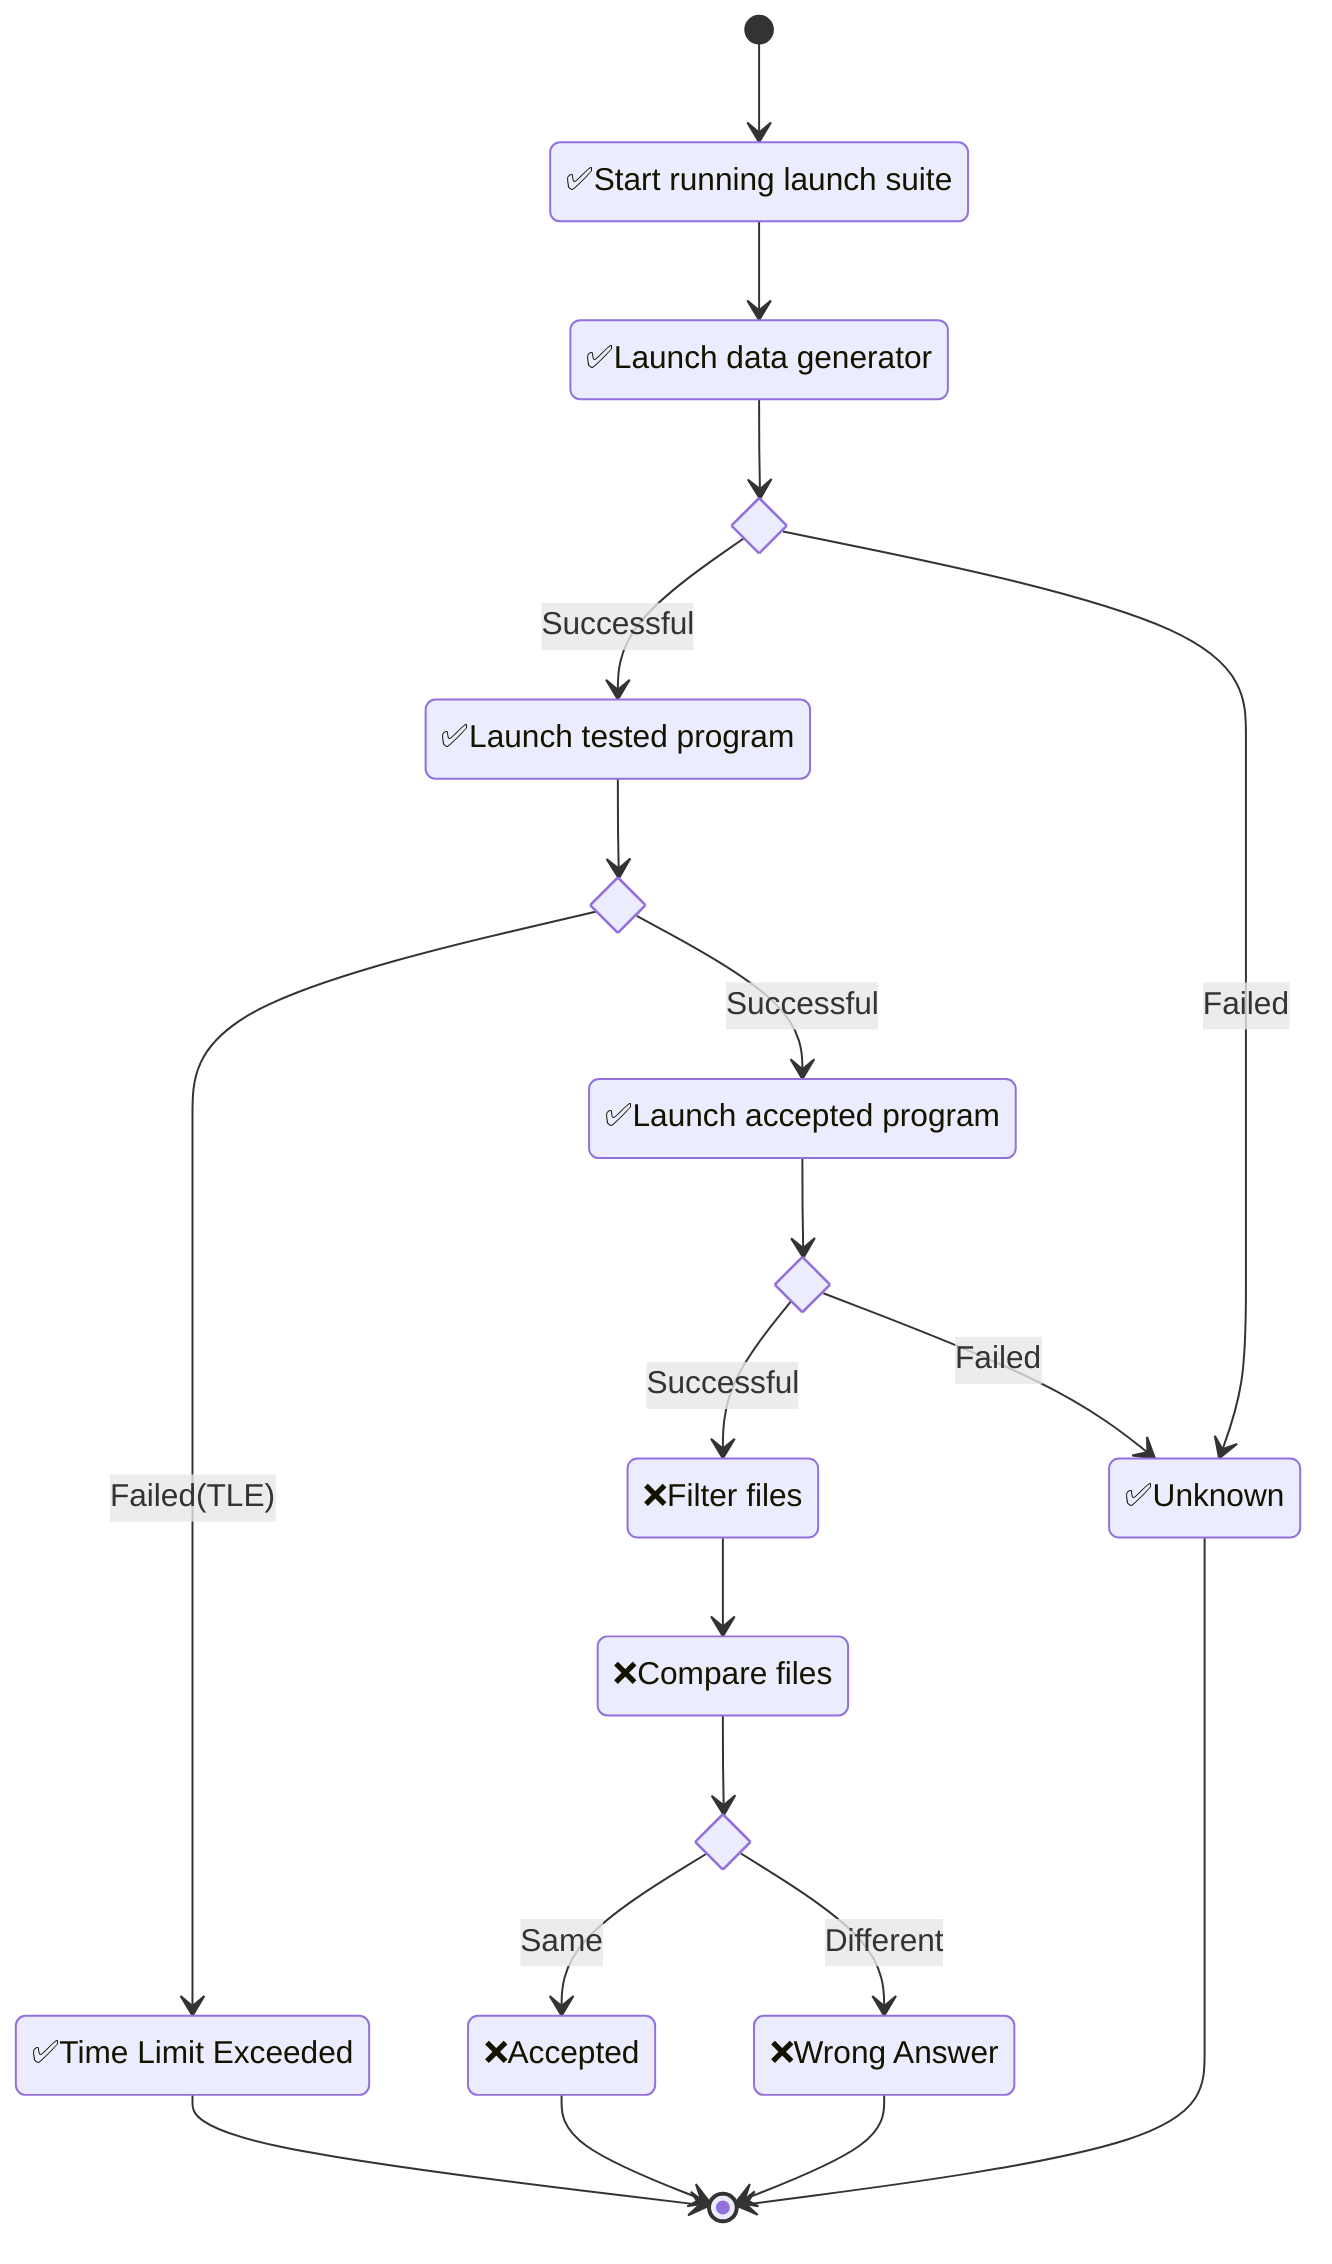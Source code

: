 stateDiagram-v2
    StartRunning : ✅Start running launch suite
    LaunchDG : ✅Launch data generator
    state c_launch_dg <<choice>>
    LaunchTP : ✅Launch tested program
    state c_launch_tp <<choice>>
    LaunchAC : ✅Launch accepted program
    state c_launch_ac <<choice>>
    FilterFiles : ❌Filter files
    CompareFiles : ❌Compare files
    state c_compare_files <<choice>>
    AC : ❌Accepted
    WA : ❌Wrong Answer
    TLE : ✅Time Limit Exceeded
    UK : ✅Unknown

    [*] --> StartRunning
    StartRunning --> LaunchDG
    LaunchDG --> c_launch_dg
    c_launch_dg --> LaunchTP : Successful
    c_launch_dg --> UK : Failed
    LaunchTP --> c_launch_tp
    c_launch_tp --> TLE : Failed(TLE)
    c_launch_tp --> LaunchAC : Successful
    LaunchAC --> c_launch_ac
    c_launch_ac --> FilterFiles : Successful
    c_launch_ac --> UK : Failed
    FilterFiles --> CompareFiles
    CompareFiles --> c_compare_files
    c_compare_files --> AC : Same
    c_compare_files --> WA : Different
    AC --> [*]
    WA --> [*]
    TLE --> [*]
    UK --> [*]